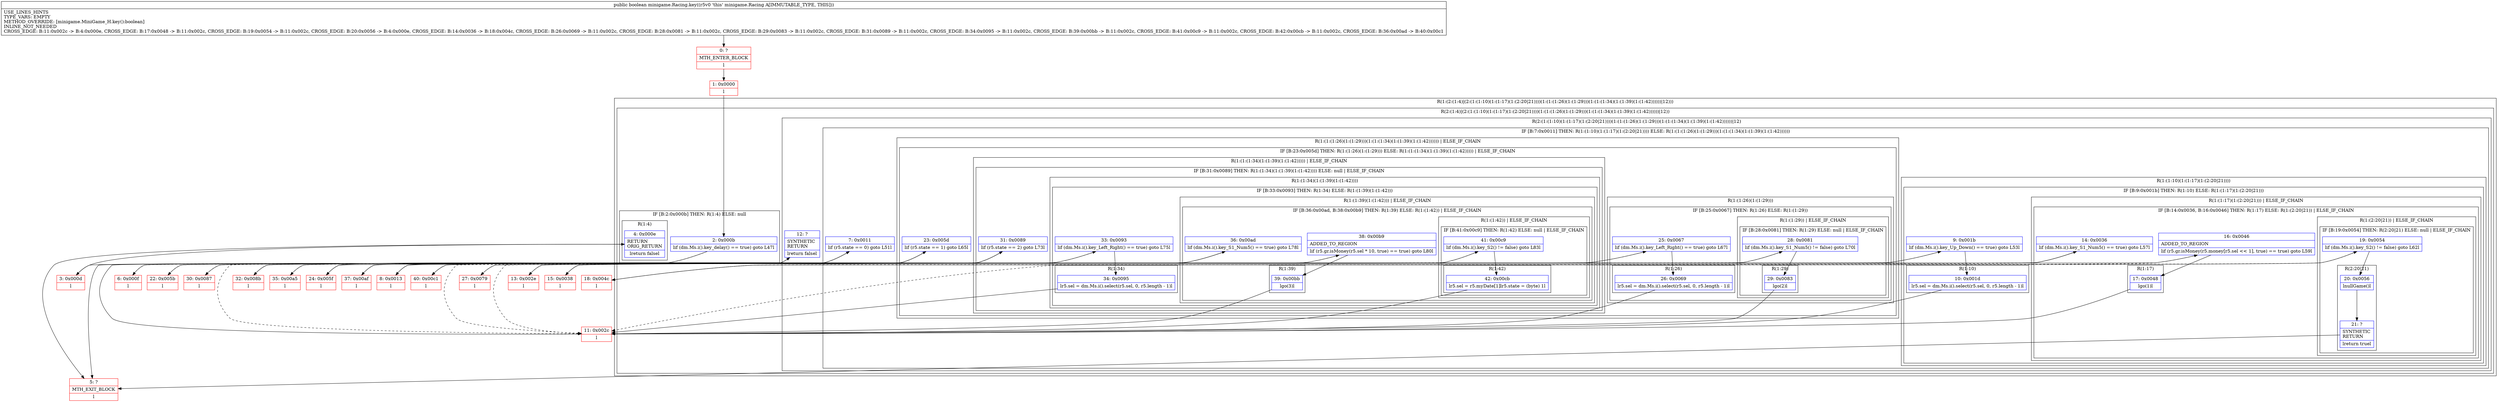 digraph "CFG forminigame.Racing.key()Z" {
subgraph cluster_Region_1448397331 {
label = "R(1:(2:(1:4)|(2:(1:(1:10)(1:(1:17)(1:(2:20|21))))(1:(1:(1:26)(1:(1:29)))(1:(1:(1:34)(1:(1:39)(1:(1:42))))))|12)))";
node [shape=record,color=blue];
subgraph cluster_Region_794112346 {
label = "R(2:(1:4)|(2:(1:(1:10)(1:(1:17)(1:(2:20|21))))(1:(1:(1:26)(1:(1:29)))(1:(1:(1:34)(1:(1:39)(1:(1:42))))))|12))";
node [shape=record,color=blue];
subgraph cluster_IfRegion_214519143 {
label = "IF [B:2:0x000b] THEN: R(1:4) ELSE: null";
node [shape=record,color=blue];
Node_2 [shape=record,label="{2\:\ 0x000b|lif (dm.Ms.i().key_delay() == true) goto L47l}"];
subgraph cluster_Region_1372996659 {
label = "R(1:4)";
node [shape=record,color=blue];
Node_4 [shape=record,label="{4\:\ 0x000e|RETURN\lORIG_RETURN\l|lreturn falsel}"];
}
}
subgraph cluster_Region_555878472 {
label = "R(2:(1:(1:10)(1:(1:17)(1:(2:20|21))))(1:(1:(1:26)(1:(1:29)))(1:(1:(1:34)(1:(1:39)(1:(1:42))))))|12)";
node [shape=record,color=blue];
subgraph cluster_IfRegion_662385367 {
label = "IF [B:7:0x0011] THEN: R(1:(1:10)(1:(1:17)(1:(2:20|21)))) ELSE: R(1:(1:(1:26)(1:(1:29)))(1:(1:(1:34)(1:(1:39)(1:(1:42))))))";
node [shape=record,color=blue];
Node_7 [shape=record,label="{7\:\ 0x0011|lif (r5.state == 0) goto L51l}"];
subgraph cluster_Region_1629483306 {
label = "R(1:(1:10)(1:(1:17)(1:(2:20|21))))";
node [shape=record,color=blue];
subgraph cluster_IfRegion_42718950 {
label = "IF [B:9:0x001b] THEN: R(1:10) ELSE: R(1:(1:17)(1:(2:20|21)))";
node [shape=record,color=blue];
Node_9 [shape=record,label="{9\:\ 0x001b|lif (dm.Ms.i().key_Up_Down() == true) goto L53l}"];
subgraph cluster_Region_869990071 {
label = "R(1:10)";
node [shape=record,color=blue];
Node_10 [shape=record,label="{10\:\ 0x001d|lr5.sel = dm.Ms.i().select(r5.sel, 0, r5.length \- 1)l}"];
}
subgraph cluster_Region_1296670609 {
label = "R(1:(1:17)(1:(2:20|21))) | ELSE_IF_CHAIN\l";
node [shape=record,color=blue];
subgraph cluster_IfRegion_1396810163 {
label = "IF [B:14:0x0036, B:16:0x0046] THEN: R(1:17) ELSE: R(1:(2:20|21)) | ELSE_IF_CHAIN\l";
node [shape=record,color=blue];
Node_14 [shape=record,label="{14\:\ 0x0036|lif (dm.Ms.i().key_S1_Num5() == true) goto L57l}"];
Node_16 [shape=record,label="{16\:\ 0x0046|ADDED_TO_REGION\l|lif (r5.gr.isMoney(r5.money[r5.sel \<\< 1], true) == true) goto L59l}"];
subgraph cluster_Region_253845979 {
label = "R(1:17)";
node [shape=record,color=blue];
Node_17 [shape=record,label="{17\:\ 0x0048|lgo(1)l}"];
}
subgraph cluster_Region_1810504142 {
label = "R(1:(2:20|21)) | ELSE_IF_CHAIN\l";
node [shape=record,color=blue];
subgraph cluster_IfRegion_1784591925 {
label = "IF [B:19:0x0054] THEN: R(2:20|21) ELSE: null | ELSE_IF_CHAIN\l";
node [shape=record,color=blue];
Node_19 [shape=record,label="{19\:\ 0x0054|lif (dm.Ms.i().key_S2() != false) goto L62l}"];
subgraph cluster_Region_885837556 {
label = "R(2:20|21)";
node [shape=record,color=blue];
Node_20 [shape=record,label="{20\:\ 0x0056|lnullGame()l}"];
Node_21 [shape=record,label="{21\:\ ?|SYNTHETIC\lRETURN\l|lreturn truel}"];
}
}
}
}
}
}
}
subgraph cluster_Region_812076559 {
label = "R(1:(1:(1:26)(1:(1:29)))(1:(1:(1:34)(1:(1:39)(1:(1:42)))))) | ELSE_IF_CHAIN\l";
node [shape=record,color=blue];
subgraph cluster_IfRegion_192415140 {
label = "IF [B:23:0x005d] THEN: R(1:(1:26)(1:(1:29))) ELSE: R(1:(1:(1:34)(1:(1:39)(1:(1:42))))) | ELSE_IF_CHAIN\l";
node [shape=record,color=blue];
Node_23 [shape=record,label="{23\:\ 0x005d|lif (r5.state == 1) goto L65l}"];
subgraph cluster_Region_336131552 {
label = "R(1:(1:26)(1:(1:29)))";
node [shape=record,color=blue];
subgraph cluster_IfRegion_1180775163 {
label = "IF [B:25:0x0067] THEN: R(1:26) ELSE: R(1:(1:29))";
node [shape=record,color=blue];
Node_25 [shape=record,label="{25\:\ 0x0067|lif (dm.Ms.i().key_Left_Right() == true) goto L67l}"];
subgraph cluster_Region_1283201806 {
label = "R(1:26)";
node [shape=record,color=blue];
Node_26 [shape=record,label="{26\:\ 0x0069|lr5.sel = dm.Ms.i().select(r5.sel, 0, r5.length \- 1)l}"];
}
subgraph cluster_Region_132276736 {
label = "R(1:(1:29)) | ELSE_IF_CHAIN\l";
node [shape=record,color=blue];
subgraph cluster_IfRegion_1419124969 {
label = "IF [B:28:0x0081] THEN: R(1:29) ELSE: null | ELSE_IF_CHAIN\l";
node [shape=record,color=blue];
Node_28 [shape=record,label="{28\:\ 0x0081|lif (dm.Ms.i().key_S1_Num5() != false) goto L70l}"];
subgraph cluster_Region_456078954 {
label = "R(1:29)";
node [shape=record,color=blue];
Node_29 [shape=record,label="{29\:\ 0x0083|lgo(2)l}"];
}
}
}
}
}
subgraph cluster_Region_925366890 {
label = "R(1:(1:(1:34)(1:(1:39)(1:(1:42))))) | ELSE_IF_CHAIN\l";
node [shape=record,color=blue];
subgraph cluster_IfRegion_591494380 {
label = "IF [B:31:0x0089] THEN: R(1:(1:34)(1:(1:39)(1:(1:42)))) ELSE: null | ELSE_IF_CHAIN\l";
node [shape=record,color=blue];
Node_31 [shape=record,label="{31\:\ 0x0089|lif (r5.state == 2) goto L73l}"];
subgraph cluster_Region_1177911557 {
label = "R(1:(1:34)(1:(1:39)(1:(1:42))))";
node [shape=record,color=blue];
subgraph cluster_IfRegion_617309135 {
label = "IF [B:33:0x0093] THEN: R(1:34) ELSE: R(1:(1:39)(1:(1:42)))";
node [shape=record,color=blue];
Node_33 [shape=record,label="{33\:\ 0x0093|lif (dm.Ms.i().key_Left_Right() == true) goto L75l}"];
subgraph cluster_Region_750201238 {
label = "R(1:34)";
node [shape=record,color=blue];
Node_34 [shape=record,label="{34\:\ 0x0095|lr5.sel = dm.Ms.i().select(r5.sel, 0, r5.length \- 1)l}"];
}
subgraph cluster_Region_70883056 {
label = "R(1:(1:39)(1:(1:42))) | ELSE_IF_CHAIN\l";
node [shape=record,color=blue];
subgraph cluster_IfRegion_1852703451 {
label = "IF [B:36:0x00ad, B:38:0x00b9] THEN: R(1:39) ELSE: R(1:(1:42)) | ELSE_IF_CHAIN\l";
node [shape=record,color=blue];
Node_36 [shape=record,label="{36\:\ 0x00ad|lif (dm.Ms.i().key_S1_Num5() == true) goto L78l}"];
Node_38 [shape=record,label="{38\:\ 0x00b9|ADDED_TO_REGION\l|lif (r5.gr.isMoney(r5.sel * 10, true) == true) goto L80l}"];
subgraph cluster_Region_289718722 {
label = "R(1:39)";
node [shape=record,color=blue];
Node_39 [shape=record,label="{39\:\ 0x00bb|lgo(3)l}"];
}
subgraph cluster_Region_69906917 {
label = "R(1:(1:42)) | ELSE_IF_CHAIN\l";
node [shape=record,color=blue];
subgraph cluster_IfRegion_1282156934 {
label = "IF [B:41:0x00c9] THEN: R(1:42) ELSE: null | ELSE_IF_CHAIN\l";
node [shape=record,color=blue];
Node_41 [shape=record,label="{41\:\ 0x00c9|lif (dm.Ms.i().key_S2() != false) goto L83l}"];
subgraph cluster_Region_1376424458 {
label = "R(1:42)";
node [shape=record,color=blue];
Node_42 [shape=record,label="{42\:\ 0x00cb|lr5.sel = r5.myDate[1]lr5.state = (byte) 1l}"];
}
}
}
}
}
}
}
}
}
}
}
}
Node_12 [shape=record,label="{12\:\ ?|SYNTHETIC\lRETURN\l|lreturn falsel}"];
}
}
}
Node_0 [shape=record,color=red,label="{0\:\ ?|MTH_ENTER_BLOCK\l|l}"];
Node_1 [shape=record,color=red,label="{1\:\ 0x0000|l}"];
Node_3 [shape=record,color=red,label="{3\:\ 0x000d|l}"];
Node_5 [shape=record,color=red,label="{5\:\ ?|MTH_EXIT_BLOCK\l|l}"];
Node_6 [shape=record,color=red,label="{6\:\ 0x000f|l}"];
Node_8 [shape=record,color=red,label="{8\:\ 0x0013|l}"];
Node_11 [shape=record,color=red,label="{11\:\ 0x002c|l}"];
Node_13 [shape=record,color=red,label="{13\:\ 0x002e|l}"];
Node_15 [shape=record,color=red,label="{15\:\ 0x0038|l}"];
Node_18 [shape=record,color=red,label="{18\:\ 0x004c|l}"];
Node_22 [shape=record,color=red,label="{22\:\ 0x005b|l}"];
Node_24 [shape=record,color=red,label="{24\:\ 0x005f|l}"];
Node_27 [shape=record,color=red,label="{27\:\ 0x0079|l}"];
Node_30 [shape=record,color=red,label="{30\:\ 0x0087|l}"];
Node_32 [shape=record,color=red,label="{32\:\ 0x008b|l}"];
Node_35 [shape=record,color=red,label="{35\:\ 0x00a5|l}"];
Node_37 [shape=record,color=red,label="{37\:\ 0x00af|l}"];
Node_40 [shape=record,color=red,label="{40\:\ 0x00c1|l}"];
MethodNode[shape=record,label="{public boolean minigame.Racing.key((r5v0 'this' minigame.Racing A[IMMUTABLE_TYPE, THIS]))  | USE_LINES_HINTS\lTYPE_VARS: EMPTY\lMETHOD_OVERRIDE: [minigame.MiniGame_H.key():boolean]\lINLINE_NOT_NEEDED\lCROSS_EDGE: B:11:0x002c \-\> B:4:0x000e, CROSS_EDGE: B:17:0x0048 \-\> B:11:0x002c, CROSS_EDGE: B:19:0x0054 \-\> B:11:0x002c, CROSS_EDGE: B:20:0x0056 \-\> B:4:0x000e, CROSS_EDGE: B:14:0x0036 \-\> B:18:0x004c, CROSS_EDGE: B:26:0x0069 \-\> B:11:0x002c, CROSS_EDGE: B:28:0x0081 \-\> B:11:0x002c, CROSS_EDGE: B:29:0x0083 \-\> B:11:0x002c, CROSS_EDGE: B:31:0x0089 \-\> B:11:0x002c, CROSS_EDGE: B:34:0x0095 \-\> B:11:0x002c, CROSS_EDGE: B:39:0x00bb \-\> B:11:0x002c, CROSS_EDGE: B:41:0x00c9 \-\> B:11:0x002c, CROSS_EDGE: B:42:0x00cb \-\> B:11:0x002c, CROSS_EDGE: B:36:0x00ad \-\> B:40:0x00c1\l}"];
MethodNode -> Node_0;
Node_2 -> Node_3;
Node_2 -> Node_6[style=dashed];
Node_4 -> Node_5;
Node_7 -> Node_8;
Node_7 -> Node_22[style=dashed];
Node_9 -> Node_10;
Node_9 -> Node_13[style=dashed];
Node_10 -> Node_11;
Node_14 -> Node_15;
Node_14 -> Node_18[style=dashed];
Node_16 -> Node_17;
Node_16 -> Node_18[style=dashed];
Node_17 -> Node_11;
Node_19 -> Node_11[style=dashed];
Node_19 -> Node_20;
Node_20 -> Node_21;
Node_21 -> Node_5;
Node_23 -> Node_24;
Node_23 -> Node_30[style=dashed];
Node_25 -> Node_26;
Node_25 -> Node_27[style=dashed];
Node_26 -> Node_11;
Node_28 -> Node_11[style=dashed];
Node_28 -> Node_29;
Node_29 -> Node_11;
Node_31 -> Node_11[style=dashed];
Node_31 -> Node_32;
Node_33 -> Node_34;
Node_33 -> Node_35[style=dashed];
Node_34 -> Node_11;
Node_36 -> Node_37;
Node_36 -> Node_40[style=dashed];
Node_38 -> Node_39;
Node_38 -> Node_40[style=dashed];
Node_39 -> Node_11;
Node_41 -> Node_11[style=dashed];
Node_41 -> Node_42;
Node_42 -> Node_11;
Node_12 -> Node_5;
Node_0 -> Node_1;
Node_1 -> Node_2;
Node_3 -> Node_4;
Node_6 -> Node_7;
Node_8 -> Node_9;
Node_11 -> Node_12;
Node_13 -> Node_14;
Node_15 -> Node_16;
Node_18 -> Node_19;
Node_22 -> Node_23;
Node_24 -> Node_25;
Node_27 -> Node_28;
Node_30 -> Node_31;
Node_32 -> Node_33;
Node_35 -> Node_36;
Node_37 -> Node_38;
Node_40 -> Node_41;
}

